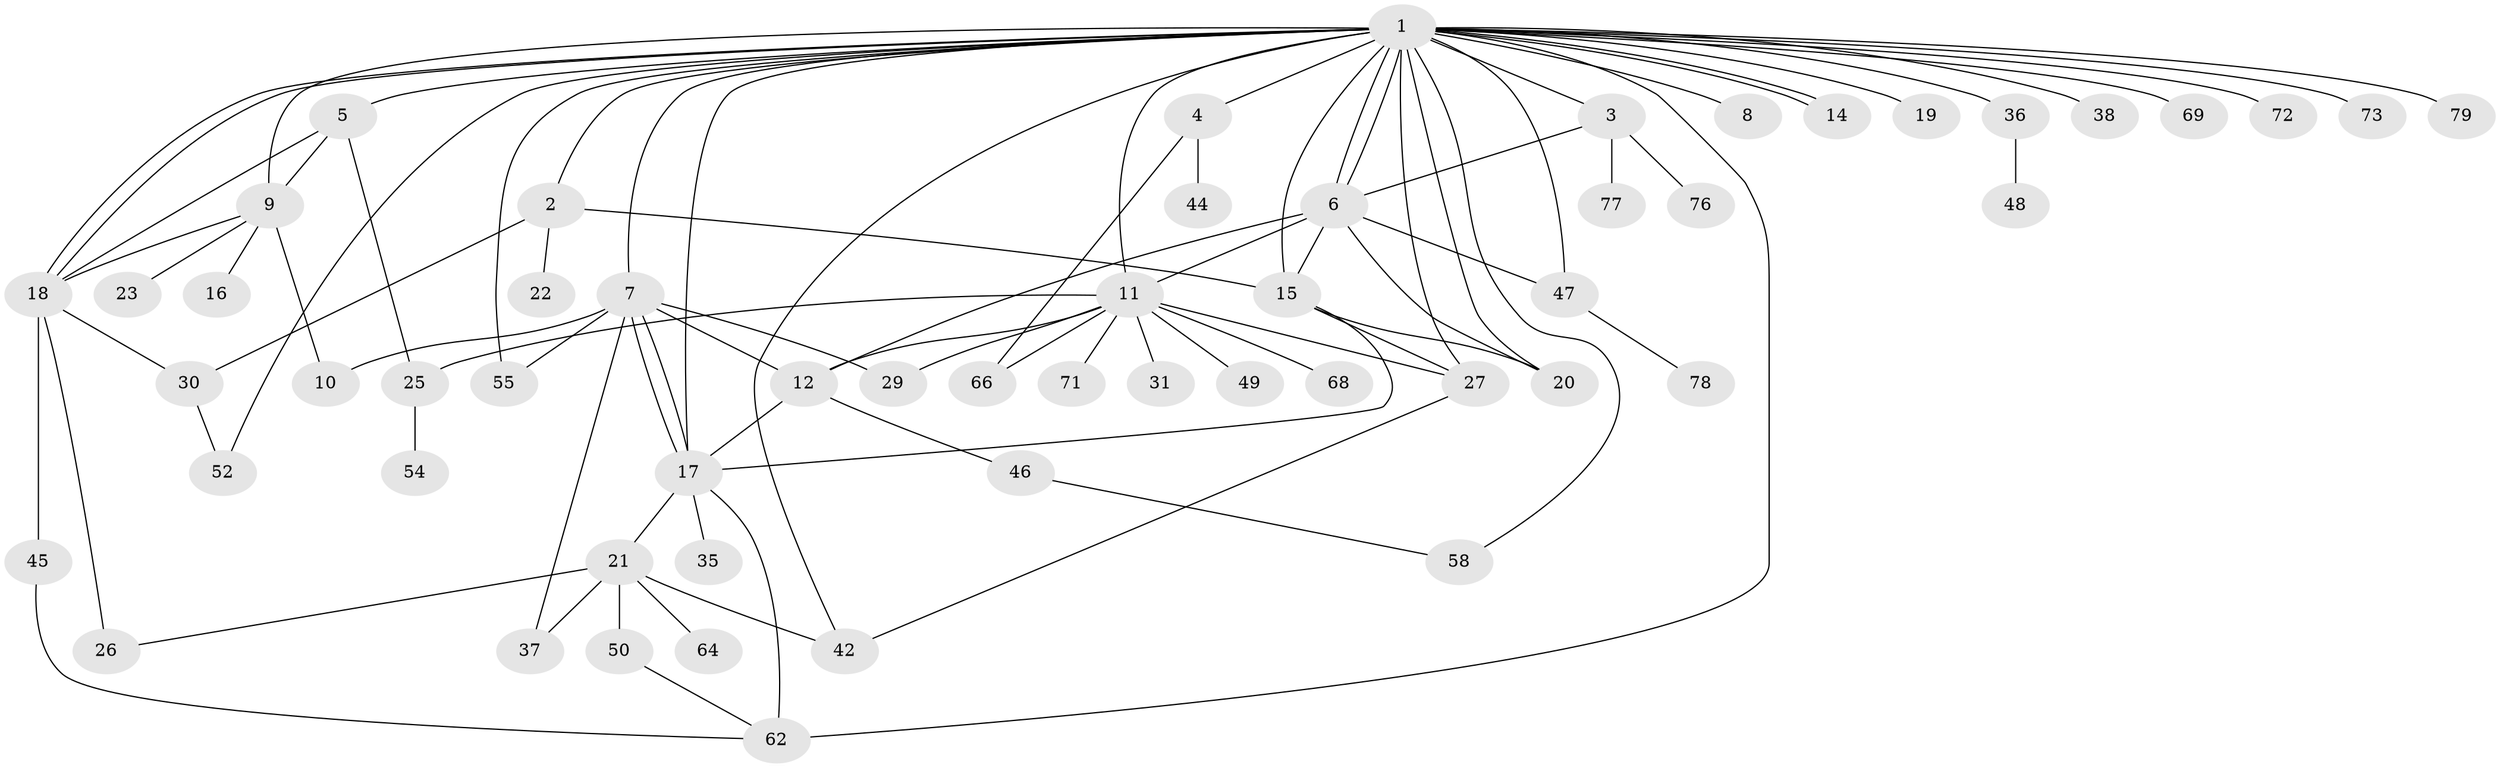 // original degree distribution, {34: 0.0125, 4: 0.0625, 3: 0.15, 8: 0.025, 10: 0.0125, 1: 0.3625, 7: 0.0375, 2: 0.275, 11: 0.0125, 5: 0.0375, 6: 0.0125}
// Generated by graph-tools (version 1.1) at 2025/18/03/04/25 18:18:15]
// undirected, 56 vertices, 91 edges
graph export_dot {
graph [start="1"]
  node [color=gray90,style=filled];
  1;
  2;
  3;
  4;
  5;
  6 [super="+67"];
  7 [super="+53"];
  8;
  9 [super="+13+40"];
  10;
  11;
  12 [super="+56+61+33+28"];
  14 [super="+57"];
  15 [super="+24+51"];
  16;
  17 [super="+43"];
  18 [super="+59"];
  19;
  20;
  21;
  22;
  23;
  25 [super="+65+32"];
  26 [super="+70"];
  27;
  29;
  30 [super="+39"];
  31;
  35;
  36 [super="+41"];
  37;
  38;
  42;
  44;
  45;
  46;
  47;
  48;
  49;
  50;
  52 [super="+60"];
  54;
  55;
  58 [super="+80"];
  62 [super="+63"];
  64;
  66;
  68;
  69;
  71;
  72;
  73;
  76;
  77;
  78;
  79;
  1 -- 2;
  1 -- 3;
  1 -- 4;
  1 -- 5;
  1 -- 6;
  1 -- 6;
  1 -- 7;
  1 -- 8;
  1 -- 9;
  1 -- 11;
  1 -- 14;
  1 -- 14;
  1 -- 17 [weight=2];
  1 -- 18;
  1 -- 18;
  1 -- 19;
  1 -- 20;
  1 -- 27;
  1 -- 36;
  1 -- 38;
  1 -- 42;
  1 -- 47;
  1 -- 52;
  1 -- 55;
  1 -- 58;
  1 -- 62 [weight=2];
  1 -- 69;
  1 -- 72;
  1 -- 73;
  1 -- 79;
  1 -- 15;
  2 -- 15;
  2 -- 22;
  2 -- 30;
  3 -- 6;
  3 -- 76;
  3 -- 77;
  4 -- 44;
  4 -- 66;
  5 -- 9;
  5 -- 25;
  5 -- 18;
  6 -- 11;
  6 -- 15;
  6 -- 20;
  6 -- 47;
  6 -- 12;
  7 -- 10;
  7 -- 12 [weight=2];
  7 -- 17;
  7 -- 17;
  7 -- 29;
  7 -- 37;
  7 -- 55;
  9 -- 10;
  9 -- 18;
  9 -- 23;
  9 -- 16;
  11 -- 27;
  11 -- 29;
  11 -- 31;
  11 -- 49;
  11 -- 66;
  11 -- 68;
  11 -- 71;
  11 -- 25;
  11 -- 12;
  12 -- 17;
  12 -- 46;
  15 -- 20;
  15 -- 27;
  15 -- 17;
  17 -- 21;
  17 -- 35;
  17 -- 62;
  18 -- 30;
  18 -- 45;
  18 -- 26 [weight=2];
  21 -- 26;
  21 -- 37;
  21 -- 42;
  21 -- 50;
  21 -- 64;
  25 -- 54;
  27 -- 42;
  30 -- 52;
  36 -- 48;
  45 -- 62;
  46 -- 58;
  47 -- 78;
  50 -- 62;
}
